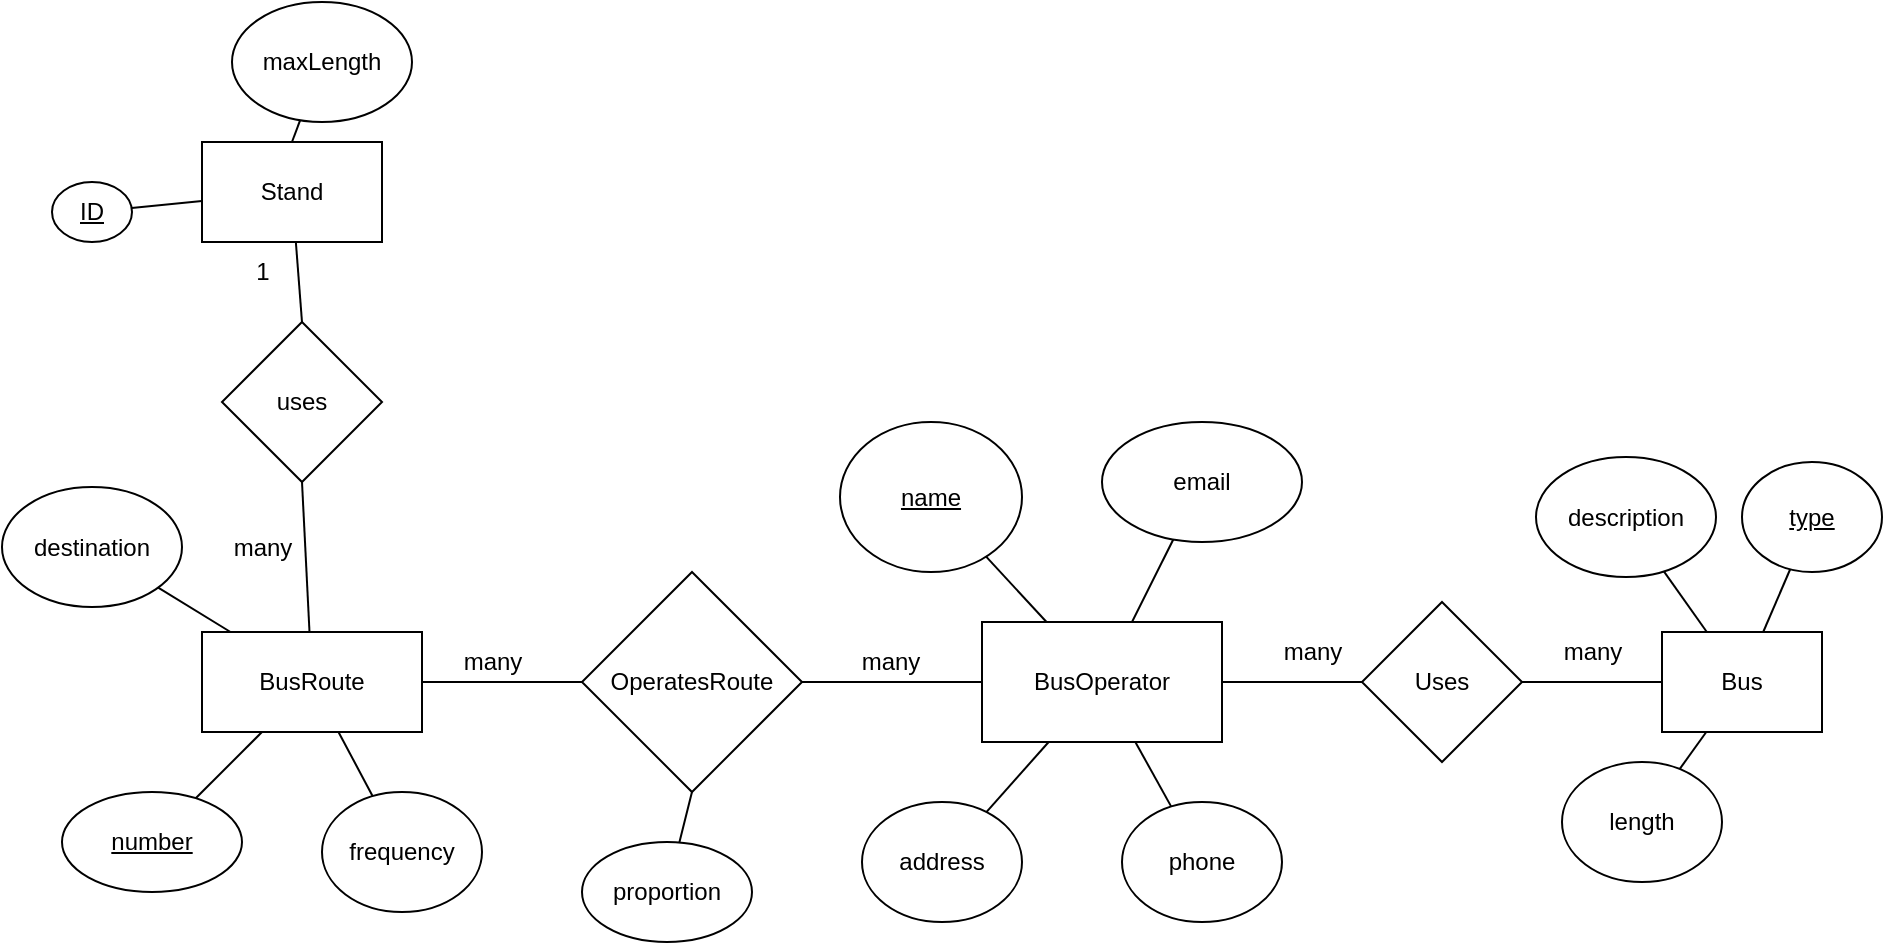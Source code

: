 <mxfile version="20.5.1" type="github">
  <diagram id="4o9XeWuTq2nNvkwLdAB3" name="第 1 页">
    <mxGraphModel dx="1940" dy="1928" grid="1" gridSize="10" guides="1" tooltips="1" connect="1" arrows="1" fold="1" page="1" pageScale="1" pageWidth="827" pageHeight="1169" math="0" shadow="0">
      <root>
        <mxCell id="0" />
        <mxCell id="1" parent="0" />
        <mxCell id="PWqCwKVReQHC_fldtNke-1" value="Stand" style="rounded=0;whiteSpace=wrap;html=1;" vertex="1" parent="1">
          <mxGeometry x="70" y="-520" width="90" height="50" as="geometry" />
        </mxCell>
        <mxCell id="PWqCwKVReQHC_fldtNke-2" value="&lt;u&gt;ID&lt;/u&gt;" style="ellipse;whiteSpace=wrap;html=1;" vertex="1" parent="1">
          <mxGeometry x="-5" y="-500" width="40" height="30" as="geometry" />
        </mxCell>
        <mxCell id="PWqCwKVReQHC_fldtNke-3" value="maxLength" style="ellipse;whiteSpace=wrap;html=1;" vertex="1" parent="1">
          <mxGeometry x="85" y="-590" width="90" height="60" as="geometry" />
        </mxCell>
        <mxCell id="PWqCwKVReQHC_fldtNke-4" value="" style="endArrow=none;html=1;rounded=0;" edge="1" parent="1" source="PWqCwKVReQHC_fldtNke-1" target="PWqCwKVReQHC_fldtNke-2">
          <mxGeometry width="50" height="50" relative="1" as="geometry">
            <mxPoint x="390" y="-280" as="sourcePoint" />
            <mxPoint x="440" y="-330" as="targetPoint" />
          </mxGeometry>
        </mxCell>
        <mxCell id="PWqCwKVReQHC_fldtNke-5" value="" style="endArrow=none;html=1;rounded=0;exitX=0.5;exitY=0;exitDx=0;exitDy=0;" edge="1" parent="1" source="PWqCwKVReQHC_fldtNke-1" target="PWqCwKVReQHC_fldtNke-3">
          <mxGeometry width="50" height="50" relative="1" as="geometry">
            <mxPoint x="390" y="-280" as="sourcePoint" />
            <mxPoint x="440" y="-330" as="targetPoint" />
          </mxGeometry>
        </mxCell>
        <mxCell id="PWqCwKVReQHC_fldtNke-6" value="BusOperator" style="rounded=0;whiteSpace=wrap;html=1;" vertex="1" parent="1">
          <mxGeometry x="460" y="-280" width="120" height="60" as="geometry" />
        </mxCell>
        <mxCell id="PWqCwKVReQHC_fldtNke-7" value="&lt;u&gt;name&lt;/u&gt;" style="ellipse;whiteSpace=wrap;html=1;" vertex="1" parent="1">
          <mxGeometry x="389" y="-380" width="91" height="75" as="geometry" />
        </mxCell>
        <mxCell id="PWqCwKVReQHC_fldtNke-8" value="address" style="ellipse;whiteSpace=wrap;html=1;" vertex="1" parent="1">
          <mxGeometry x="400" y="-190" width="80" height="60" as="geometry" />
        </mxCell>
        <mxCell id="PWqCwKVReQHC_fldtNke-9" value="email" style="ellipse;whiteSpace=wrap;html=1;" vertex="1" parent="1">
          <mxGeometry x="520" y="-380" width="100" height="60" as="geometry" />
        </mxCell>
        <mxCell id="PWqCwKVReQHC_fldtNke-10" value="phone" style="ellipse;whiteSpace=wrap;html=1;" vertex="1" parent="1">
          <mxGeometry x="530" y="-190" width="80" height="60" as="geometry" />
        </mxCell>
        <mxCell id="PWqCwKVReQHC_fldtNke-11" value="" style="endArrow=none;html=1;rounded=0;" edge="1" parent="1" source="PWqCwKVReQHC_fldtNke-6" target="PWqCwKVReQHC_fldtNke-7">
          <mxGeometry width="50" height="50" relative="1" as="geometry">
            <mxPoint x="400" y="-440" as="sourcePoint" />
            <mxPoint x="450" y="-490" as="targetPoint" />
          </mxGeometry>
        </mxCell>
        <mxCell id="PWqCwKVReQHC_fldtNke-12" value="" style="endArrow=none;html=1;rounded=0;" edge="1" parent="1" source="PWqCwKVReQHC_fldtNke-6" target="PWqCwKVReQHC_fldtNke-8">
          <mxGeometry width="50" height="50" relative="1" as="geometry">
            <mxPoint x="390" y="-280" as="sourcePoint" />
            <mxPoint x="440" y="-330" as="targetPoint" />
          </mxGeometry>
        </mxCell>
        <mxCell id="PWqCwKVReQHC_fldtNke-13" value="" style="endArrow=none;html=1;rounded=0;" edge="1" parent="1" source="PWqCwKVReQHC_fldtNke-6" target="PWqCwKVReQHC_fldtNke-9">
          <mxGeometry width="50" height="50" relative="1" as="geometry">
            <mxPoint x="470" y="-290" as="sourcePoint" />
            <mxPoint x="520" y="-340" as="targetPoint" />
          </mxGeometry>
        </mxCell>
        <mxCell id="PWqCwKVReQHC_fldtNke-14" value="" style="endArrow=none;html=1;rounded=0;" edge="1" parent="1" source="PWqCwKVReQHC_fldtNke-6" target="PWqCwKVReQHC_fldtNke-10">
          <mxGeometry width="50" height="50" relative="1" as="geometry">
            <mxPoint x="390" y="-280" as="sourcePoint" />
            <mxPoint x="440" y="-330" as="targetPoint" />
          </mxGeometry>
        </mxCell>
        <mxCell id="PWqCwKVReQHC_fldtNke-15" value="BusRoute" style="rounded=0;whiteSpace=wrap;html=1;" vertex="1" parent="1">
          <mxGeometry x="70" y="-275" width="110" height="50" as="geometry" />
        </mxCell>
        <mxCell id="PWqCwKVReQHC_fldtNke-16" value="&lt;u&gt;number&lt;/u&gt;" style="ellipse;whiteSpace=wrap;html=1;" vertex="1" parent="1">
          <mxGeometry y="-195" width="90" height="50" as="geometry" />
        </mxCell>
        <mxCell id="PWqCwKVReQHC_fldtNke-17" value="frequency" style="ellipse;whiteSpace=wrap;html=1;" vertex="1" parent="1">
          <mxGeometry x="130" y="-195" width="80" height="60" as="geometry" />
        </mxCell>
        <mxCell id="PWqCwKVReQHC_fldtNke-18" value="" style="endArrow=none;html=1;rounded=0;" edge="1" parent="1" source="PWqCwKVReQHC_fldtNke-16" target="PWqCwKVReQHC_fldtNke-15">
          <mxGeometry width="50" height="50" relative="1" as="geometry">
            <mxPoint x="390" y="-280" as="sourcePoint" />
            <mxPoint x="440" y="-330" as="targetPoint" />
          </mxGeometry>
        </mxCell>
        <mxCell id="PWqCwKVReQHC_fldtNke-19" value="" style="endArrow=none;html=1;rounded=0;" edge="1" parent="1" source="PWqCwKVReQHC_fldtNke-17" target="PWqCwKVReQHC_fldtNke-15">
          <mxGeometry width="50" height="50" relative="1" as="geometry">
            <mxPoint x="390" y="-280" as="sourcePoint" />
            <mxPoint x="440" y="-330" as="targetPoint" />
          </mxGeometry>
        </mxCell>
        <mxCell id="PWqCwKVReQHC_fldtNke-20" value="Bus" style="rounded=0;whiteSpace=wrap;html=1;" vertex="1" parent="1">
          <mxGeometry x="800" y="-275" width="80" height="50" as="geometry" />
        </mxCell>
        <mxCell id="PWqCwKVReQHC_fldtNke-21" value="&lt;u&gt;type&lt;/u&gt;" style="ellipse;whiteSpace=wrap;html=1;" vertex="1" parent="1">
          <mxGeometry x="840" y="-360" width="70" height="55" as="geometry" />
        </mxCell>
        <mxCell id="PWqCwKVReQHC_fldtNke-22" value="length" style="ellipse;whiteSpace=wrap;html=1;" vertex="1" parent="1">
          <mxGeometry x="750" y="-210" width="80" height="60" as="geometry" />
        </mxCell>
        <mxCell id="PWqCwKVReQHC_fldtNke-23" value="description" style="ellipse;whiteSpace=wrap;html=1;" vertex="1" parent="1">
          <mxGeometry x="737" y="-362.5" width="90" height="60" as="geometry" />
        </mxCell>
        <mxCell id="PWqCwKVReQHC_fldtNke-24" value="" style="endArrow=none;html=1;rounded=0;" edge="1" parent="1" source="PWqCwKVReQHC_fldtNke-22" target="PWqCwKVReQHC_fldtNke-20">
          <mxGeometry width="50" height="50" relative="1" as="geometry">
            <mxPoint x="640" y="-100" as="sourcePoint" />
            <mxPoint x="690" y="-150" as="targetPoint" />
          </mxGeometry>
        </mxCell>
        <mxCell id="PWqCwKVReQHC_fldtNke-25" value="" style="endArrow=none;html=1;rounded=0;" edge="1" parent="1" source="PWqCwKVReQHC_fldtNke-23" target="PWqCwKVReQHC_fldtNke-20">
          <mxGeometry width="50" height="50" relative="1" as="geometry">
            <mxPoint x="390" y="-270" as="sourcePoint" />
            <mxPoint x="440" y="-320" as="targetPoint" />
          </mxGeometry>
        </mxCell>
        <mxCell id="PWqCwKVReQHC_fldtNke-26" value="" style="endArrow=none;html=1;rounded=0;" edge="1" parent="1" source="PWqCwKVReQHC_fldtNke-21" target="PWqCwKVReQHC_fldtNke-20">
          <mxGeometry width="50" height="50" relative="1" as="geometry">
            <mxPoint x="390" y="-270" as="sourcePoint" />
            <mxPoint x="440" y="-320" as="targetPoint" />
          </mxGeometry>
        </mxCell>
        <mxCell id="PWqCwKVReQHC_fldtNke-27" value="OperatesRoute" style="rhombus;whiteSpace=wrap;html=1;" vertex="1" parent="1">
          <mxGeometry x="260" y="-305" width="110" height="110" as="geometry" />
        </mxCell>
        <mxCell id="PWqCwKVReQHC_fldtNke-28" value="" style="endArrow=none;html=1;rounded=0;entryX=0;entryY=0.5;entryDx=0;entryDy=0;" edge="1" parent="1" source="PWqCwKVReQHC_fldtNke-15" target="PWqCwKVReQHC_fldtNke-27">
          <mxGeometry width="50" height="50" relative="1" as="geometry">
            <mxPoint x="200" y="-290" as="sourcePoint" />
            <mxPoint x="250" y="-340" as="targetPoint" />
          </mxGeometry>
        </mxCell>
        <mxCell id="PWqCwKVReQHC_fldtNke-29" value="" style="endArrow=none;html=1;rounded=0;exitX=1;exitY=0.5;exitDx=0;exitDy=0;" edge="1" parent="1" source="PWqCwKVReQHC_fldtNke-27" target="PWqCwKVReQHC_fldtNke-6">
          <mxGeometry width="50" height="50" relative="1" as="geometry">
            <mxPoint x="470" y="-310" as="sourcePoint" />
            <mxPoint x="520" y="-360" as="targetPoint" />
          </mxGeometry>
        </mxCell>
        <mxCell id="PWqCwKVReQHC_fldtNke-30" value="many" style="text;html=1;align=center;verticalAlign=middle;resizable=0;points=[];autosize=1;strokeColor=none;fillColor=none;" vertex="1" parent="1">
          <mxGeometry x="190" y="-275" width="50" height="30" as="geometry" />
        </mxCell>
        <mxCell id="PWqCwKVReQHC_fldtNke-31" value="many" style="text;html=1;align=center;verticalAlign=middle;resizable=0;points=[];autosize=1;strokeColor=none;fillColor=none;" vertex="1" parent="1">
          <mxGeometry x="389" y="-275" width="50" height="30" as="geometry" />
        </mxCell>
        <mxCell id="PWqCwKVReQHC_fldtNke-32" value="proportion" style="ellipse;whiteSpace=wrap;html=1;" vertex="1" parent="1">
          <mxGeometry x="260" y="-170" width="85" height="50" as="geometry" />
        </mxCell>
        <mxCell id="PWqCwKVReQHC_fldtNke-33" value="" style="endArrow=none;html=1;rounded=0;entryX=0.5;entryY=1;entryDx=0;entryDy=0;" edge="1" parent="1" source="PWqCwKVReQHC_fldtNke-32" target="PWqCwKVReQHC_fldtNke-27">
          <mxGeometry width="50" height="50" relative="1" as="geometry">
            <mxPoint x="380" y="-190" as="sourcePoint" />
            <mxPoint x="430" y="-240" as="targetPoint" />
          </mxGeometry>
        </mxCell>
        <mxCell id="PWqCwKVReQHC_fldtNke-34" value="uses" style="rhombus;whiteSpace=wrap;html=1;" vertex="1" parent="1">
          <mxGeometry x="80" y="-430" width="80" height="80" as="geometry" />
        </mxCell>
        <mxCell id="PWqCwKVReQHC_fldtNke-35" value="Uses" style="rhombus;whiteSpace=wrap;html=1;" vertex="1" parent="1">
          <mxGeometry x="650" y="-290" width="80" height="80" as="geometry" />
        </mxCell>
        <mxCell id="PWqCwKVReQHC_fldtNke-36" value="" style="endArrow=none;html=1;rounded=0;entryX=0;entryY=0.5;entryDx=0;entryDy=0;" edge="1" parent="1" source="PWqCwKVReQHC_fldtNke-6" target="PWqCwKVReQHC_fldtNke-35">
          <mxGeometry width="50" height="50" relative="1" as="geometry">
            <mxPoint x="500" y="-290" as="sourcePoint" />
            <mxPoint x="550" y="-340" as="targetPoint" />
          </mxGeometry>
        </mxCell>
        <mxCell id="PWqCwKVReQHC_fldtNke-37" value="" style="endArrow=none;html=1;rounded=0;exitX=1;exitY=0.5;exitDx=0;exitDy=0;" edge="1" parent="1" source="PWqCwKVReQHC_fldtNke-35" target="PWqCwKVReQHC_fldtNke-20">
          <mxGeometry width="50" height="50" relative="1" as="geometry">
            <mxPoint x="500" y="-290" as="sourcePoint" />
            <mxPoint x="550" y="-340" as="targetPoint" />
          </mxGeometry>
        </mxCell>
        <mxCell id="PWqCwKVReQHC_fldtNke-38" value="many" style="text;html=1;align=center;verticalAlign=middle;resizable=0;points=[];autosize=1;strokeColor=none;fillColor=none;" vertex="1" parent="1">
          <mxGeometry x="600" y="-280" width="50" height="30" as="geometry" />
        </mxCell>
        <mxCell id="PWqCwKVReQHC_fldtNke-39" value="many" style="text;html=1;align=center;verticalAlign=middle;resizable=0;points=[];autosize=1;strokeColor=none;fillColor=none;" vertex="1" parent="1">
          <mxGeometry x="740" y="-280" width="50" height="30" as="geometry" />
        </mxCell>
        <mxCell id="PWqCwKVReQHC_fldtNke-40" value="" style="endArrow=none;html=1;rounded=0;exitX=0.5;exitY=0;exitDx=0;exitDy=0;" edge="1" parent="1" source="PWqCwKVReQHC_fldtNke-34" target="PWqCwKVReQHC_fldtNke-1">
          <mxGeometry width="50" height="50" relative="1" as="geometry">
            <mxPoint x="120" y="-440" as="sourcePoint" />
            <mxPoint x="170" y="-490" as="targetPoint" />
          </mxGeometry>
        </mxCell>
        <mxCell id="PWqCwKVReQHC_fldtNke-41" value="" style="endArrow=none;html=1;rounded=0;entryX=0.5;entryY=1;entryDx=0;entryDy=0;" edge="1" parent="1" source="PWqCwKVReQHC_fldtNke-15" target="PWqCwKVReQHC_fldtNke-34">
          <mxGeometry width="50" height="50" relative="1" as="geometry">
            <mxPoint x="480" y="-300" as="sourcePoint" />
            <mxPoint x="530" y="-350" as="targetPoint" />
          </mxGeometry>
        </mxCell>
        <mxCell id="PWqCwKVReQHC_fldtNke-42" value="1" style="text;html=1;align=center;verticalAlign=middle;resizable=0;points=[];autosize=1;strokeColor=none;fillColor=none;" vertex="1" parent="1">
          <mxGeometry x="85" y="-470" width="30" height="30" as="geometry" />
        </mxCell>
        <mxCell id="PWqCwKVReQHC_fldtNke-43" value="many" style="text;html=1;align=center;verticalAlign=middle;resizable=0;points=[];autosize=1;strokeColor=none;fillColor=none;" vertex="1" parent="1">
          <mxGeometry x="75" y="-332.5" width="50" height="30" as="geometry" />
        </mxCell>
        <mxCell id="PWqCwKVReQHC_fldtNke-44" value="destination" style="ellipse;whiteSpace=wrap;html=1;" vertex="1" parent="1">
          <mxGeometry x="-30" y="-347.5" width="90" height="60" as="geometry" />
        </mxCell>
        <mxCell id="PWqCwKVReQHC_fldtNke-45" value="" style="endArrow=none;html=1;rounded=0;" edge="1" parent="1" source="PWqCwKVReQHC_fldtNke-15" target="PWqCwKVReQHC_fldtNke-44">
          <mxGeometry width="50" height="50" relative="1" as="geometry">
            <mxPoint x="470" y="-280" as="sourcePoint" />
            <mxPoint x="520" y="-330" as="targetPoint" />
          </mxGeometry>
        </mxCell>
      </root>
    </mxGraphModel>
  </diagram>
</mxfile>
